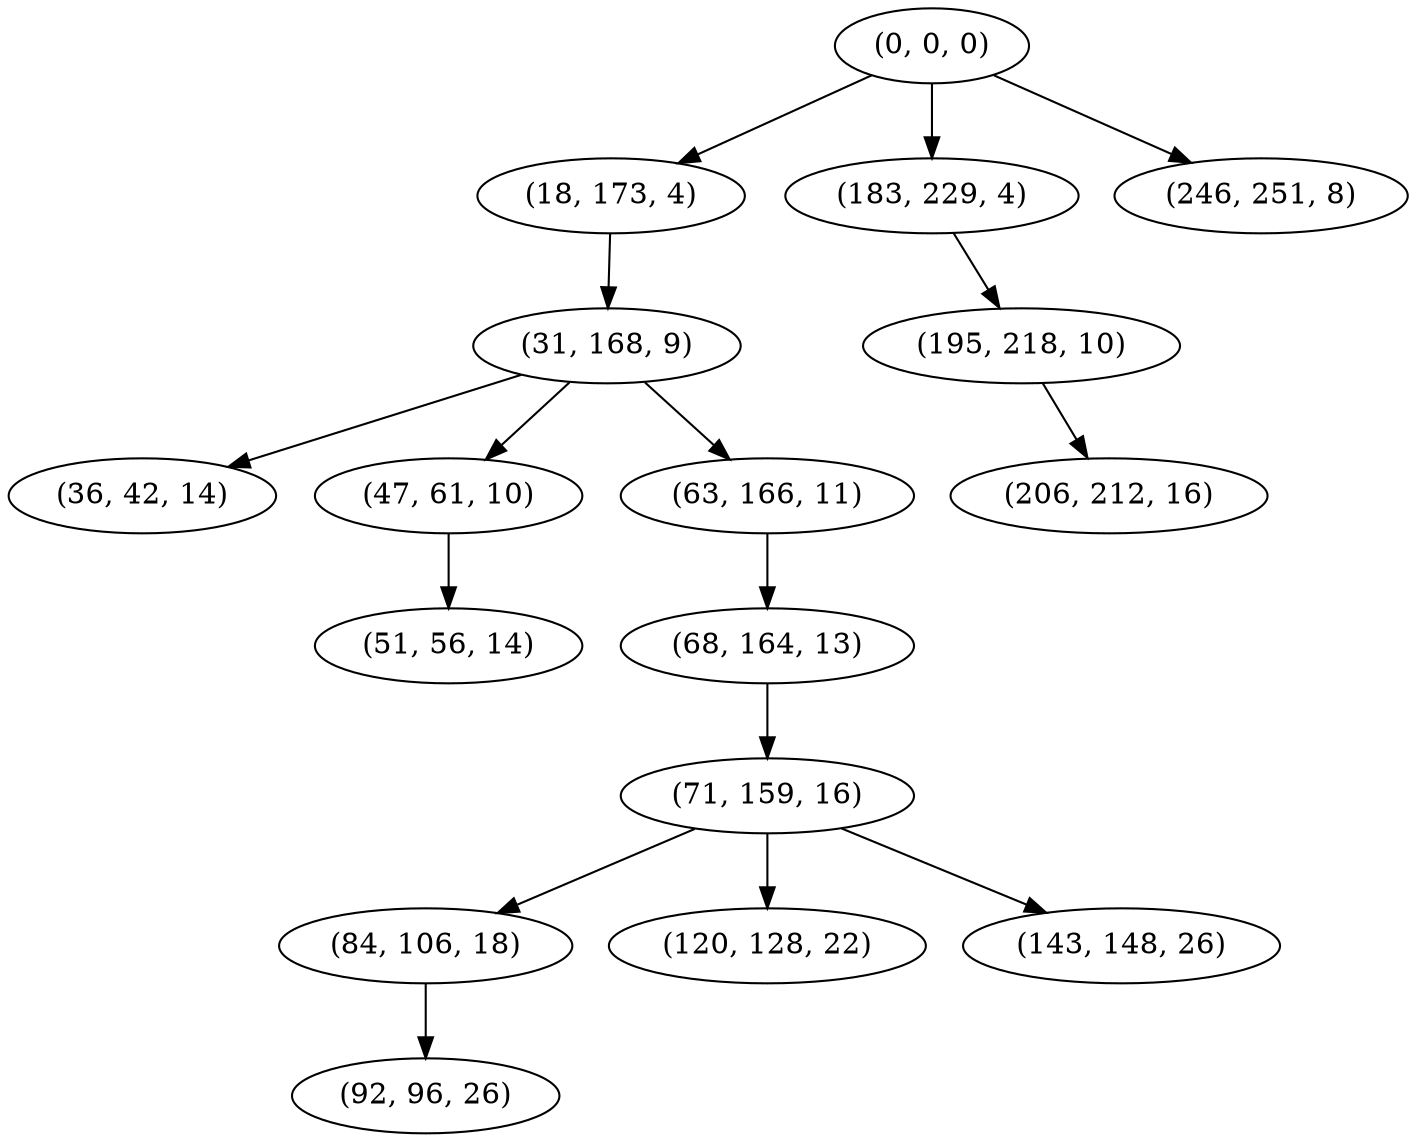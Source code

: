 digraph tree {
    "(0, 0, 0)";
    "(18, 173, 4)";
    "(31, 168, 9)";
    "(36, 42, 14)";
    "(47, 61, 10)";
    "(51, 56, 14)";
    "(63, 166, 11)";
    "(68, 164, 13)";
    "(71, 159, 16)";
    "(84, 106, 18)";
    "(92, 96, 26)";
    "(120, 128, 22)";
    "(143, 148, 26)";
    "(183, 229, 4)";
    "(195, 218, 10)";
    "(206, 212, 16)";
    "(246, 251, 8)";
    "(0, 0, 0)" -> "(18, 173, 4)";
    "(0, 0, 0)" -> "(183, 229, 4)";
    "(0, 0, 0)" -> "(246, 251, 8)";
    "(18, 173, 4)" -> "(31, 168, 9)";
    "(31, 168, 9)" -> "(36, 42, 14)";
    "(31, 168, 9)" -> "(47, 61, 10)";
    "(31, 168, 9)" -> "(63, 166, 11)";
    "(47, 61, 10)" -> "(51, 56, 14)";
    "(63, 166, 11)" -> "(68, 164, 13)";
    "(68, 164, 13)" -> "(71, 159, 16)";
    "(71, 159, 16)" -> "(84, 106, 18)";
    "(71, 159, 16)" -> "(120, 128, 22)";
    "(71, 159, 16)" -> "(143, 148, 26)";
    "(84, 106, 18)" -> "(92, 96, 26)";
    "(183, 229, 4)" -> "(195, 218, 10)";
    "(195, 218, 10)" -> "(206, 212, 16)";
}
